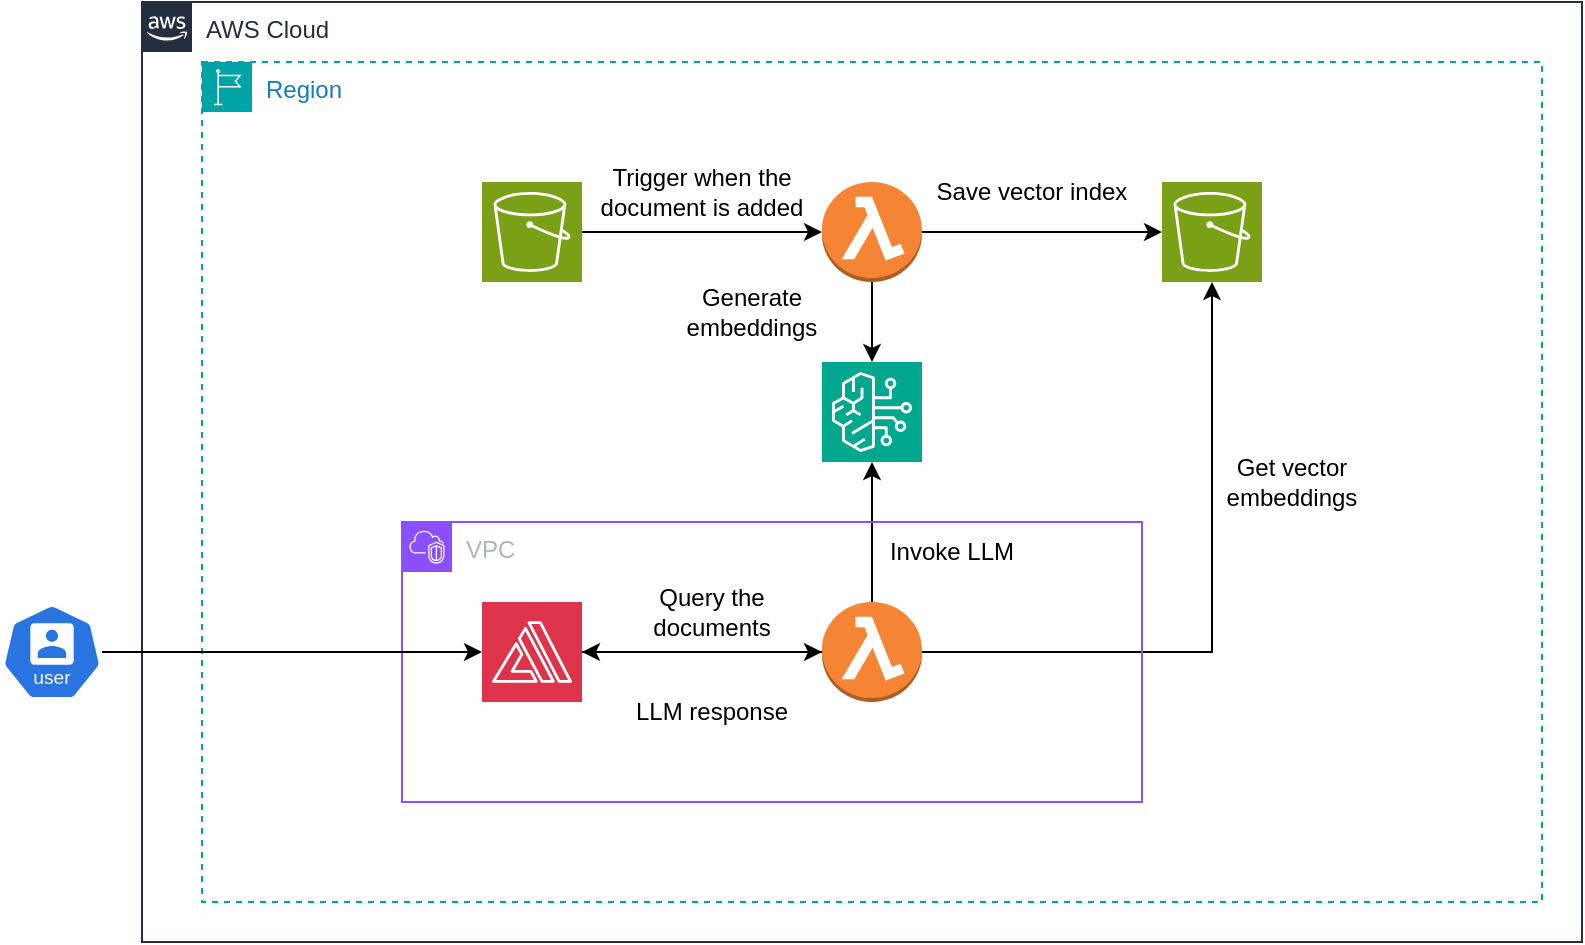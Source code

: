 <mxfile version="24.4.0" type="device">
  <diagram name="RAGBot" id="PySWI7dFrAsNCvFBGPsw">
    <mxGraphModel dx="954" dy="606" grid="1" gridSize="10" guides="1" tooltips="1" connect="1" arrows="1" fold="1" page="1" pageScale="1" pageWidth="850" pageHeight="1100" math="0" shadow="0">
      <root>
        <mxCell id="0" />
        <mxCell id="1" parent="0" />
        <mxCell id="IF9zBRpAFgyhNhvbQL1x-1" value="AWS Cloud" style="points=[[0,0],[0.25,0],[0.5,0],[0.75,0],[1,0],[1,0.25],[1,0.5],[1,0.75],[1,1],[0.75,1],[0.5,1],[0.25,1],[0,1],[0,0.75],[0,0.5],[0,0.25]];outlineConnect=0;gradientColor=none;html=1;whiteSpace=wrap;fontSize=12;fontStyle=0;container=1;pointerEvents=0;collapsible=0;recursiveResize=0;shape=mxgraph.aws4.group;grIcon=mxgraph.aws4.group_aws_cloud_alt;strokeColor=#232F3E;fillColor=none;verticalAlign=top;align=left;spacingLeft=30;fontColor=#232F3E;dashed=0;" vertex="1" parent="1">
          <mxGeometry x="90" y="40" width="720" height="470" as="geometry" />
        </mxCell>
        <mxCell id="IF9zBRpAFgyhNhvbQL1x-2" value="Region" style="points=[[0,0],[0.25,0],[0.5,0],[0.75,0],[1,0],[1,0.25],[1,0.5],[1,0.75],[1,1],[0.75,1],[0.5,1],[0.25,1],[0,1],[0,0.75],[0,0.5],[0,0.25]];outlineConnect=0;gradientColor=none;html=1;whiteSpace=wrap;fontSize=12;fontStyle=0;container=1;pointerEvents=0;collapsible=0;recursiveResize=0;shape=mxgraph.aws4.group;grIcon=mxgraph.aws4.group_region;strokeColor=#00A4A6;fillColor=none;verticalAlign=top;align=left;spacingLeft=30;fontColor=#147EBA;dashed=1;" vertex="1" parent="IF9zBRpAFgyhNhvbQL1x-1">
          <mxGeometry x="30" y="30" width="670" height="420" as="geometry" />
        </mxCell>
        <mxCell id="IF9zBRpAFgyhNhvbQL1x-4" value="" style="sketch=0;points=[[0,0,0],[0.25,0,0],[0.5,0,0],[0.75,0,0],[1,0,0],[0,1,0],[0.25,1,0],[0.5,1,0],[0.75,1,0],[1,1,0],[0,0.25,0],[0,0.5,0],[0,0.75,0],[1,0.25,0],[1,0.5,0],[1,0.75,0]];outlineConnect=0;fontColor=#232F3E;fillColor=#7AA116;strokeColor=#ffffff;dashed=0;verticalLabelPosition=bottom;verticalAlign=top;align=center;html=1;fontSize=12;fontStyle=0;aspect=fixed;shape=mxgraph.aws4.resourceIcon;resIcon=mxgraph.aws4.s3;" vertex="1" parent="IF9zBRpAFgyhNhvbQL1x-2">
          <mxGeometry x="140" y="60" width="50" height="50" as="geometry" />
        </mxCell>
        <mxCell id="IF9zBRpAFgyhNhvbQL1x-5" value="" style="outlineConnect=0;dashed=0;verticalLabelPosition=bottom;verticalAlign=top;align=center;html=1;shape=mxgraph.aws3.lambda_function;fillColor=#F58534;gradientColor=none;" vertex="1" parent="IF9zBRpAFgyhNhvbQL1x-2">
          <mxGeometry x="310" y="60" width="50" height="50" as="geometry" />
        </mxCell>
        <mxCell id="IF9zBRpAFgyhNhvbQL1x-6" value="" style="sketch=0;points=[[0,0,0],[0.25,0,0],[0.5,0,0],[0.75,0,0],[1,0,0],[0,1,0],[0.25,1,0],[0.5,1,0],[0.75,1,0],[1,1,0],[0,0.25,0],[0,0.5,0],[0,0.75,0],[1,0.25,0],[1,0.5,0],[1,0.75,0]];outlineConnect=0;fontColor=#232F3E;fillColor=#01A88D;strokeColor=#ffffff;dashed=0;verticalLabelPosition=bottom;verticalAlign=top;align=center;html=1;fontSize=12;fontStyle=0;aspect=fixed;shape=mxgraph.aws4.resourceIcon;resIcon=mxgraph.aws4.bedrock;" vertex="1" parent="IF9zBRpAFgyhNhvbQL1x-2">
          <mxGeometry x="310" y="150" width="50" height="50" as="geometry" />
        </mxCell>
        <mxCell id="IF9zBRpAFgyhNhvbQL1x-7" value="" style="sketch=0;points=[[0,0,0],[0.25,0,0],[0.5,0,0],[0.75,0,0],[1,0,0],[0,1,0],[0.25,1,0],[0.5,1,0],[0.75,1,0],[1,1,0],[0,0.25,0],[0,0.5,0],[0,0.75,0],[1,0.25,0],[1,0.5,0],[1,0.75,0]];outlineConnect=0;fontColor=#232F3E;fillColor=#7AA116;strokeColor=#ffffff;dashed=0;verticalLabelPosition=bottom;verticalAlign=top;align=center;html=1;fontSize=12;fontStyle=0;aspect=fixed;shape=mxgraph.aws4.resourceIcon;resIcon=mxgraph.aws4.s3;" vertex="1" parent="IF9zBRpAFgyhNhvbQL1x-2">
          <mxGeometry x="480" y="60" width="50" height="50" as="geometry" />
        </mxCell>
        <mxCell id="IF9zBRpAFgyhNhvbQL1x-8" style="edgeStyle=orthogonalEdgeStyle;rounded=0;orthogonalLoop=1;jettySize=auto;html=1;entryX=0;entryY=0.5;entryDx=0;entryDy=0;entryPerimeter=0;" edge="1" parent="IF9zBRpAFgyhNhvbQL1x-2" source="IF9zBRpAFgyhNhvbQL1x-4" target="IF9zBRpAFgyhNhvbQL1x-5">
          <mxGeometry relative="1" as="geometry" />
        </mxCell>
        <mxCell id="IF9zBRpAFgyhNhvbQL1x-9" style="edgeStyle=orthogonalEdgeStyle;rounded=0;orthogonalLoop=1;jettySize=auto;html=1;entryX=0;entryY=0.5;entryDx=0;entryDy=0;entryPerimeter=0;" edge="1" parent="IF9zBRpAFgyhNhvbQL1x-2" source="IF9zBRpAFgyhNhvbQL1x-5" target="IF9zBRpAFgyhNhvbQL1x-7">
          <mxGeometry relative="1" as="geometry" />
        </mxCell>
        <mxCell id="IF9zBRpAFgyhNhvbQL1x-10" style="edgeStyle=orthogonalEdgeStyle;rounded=0;orthogonalLoop=1;jettySize=auto;html=1;entryX=0.5;entryY=0;entryDx=0;entryDy=0;entryPerimeter=0;" edge="1" parent="IF9zBRpAFgyhNhvbQL1x-2" source="IF9zBRpAFgyhNhvbQL1x-5" target="IF9zBRpAFgyhNhvbQL1x-6">
          <mxGeometry relative="1" as="geometry" />
        </mxCell>
        <mxCell id="IF9zBRpAFgyhNhvbQL1x-13" value="" style="shape=image;verticalLabelPosition=bottom;labelBackgroundColor=default;verticalAlign=top;aspect=fixed;imageAspect=0;image=https://deepsense.ai/wp-content/uploads/2023/10/LangChain-announces-partnership-with-deepsense.jpeg;" vertex="1" parent="IF9zBRpAFgyhNhvbQL1x-2">
          <mxGeometry x="370" y="140" width="78.09" height="30" as="geometry" />
        </mxCell>
        <mxCell id="IF9zBRpAFgyhNhvbQL1x-18" style="edgeStyle=orthogonalEdgeStyle;rounded=0;orthogonalLoop=1;jettySize=auto;html=1;" edge="1" parent="IF9zBRpAFgyhNhvbQL1x-2" source="IF9zBRpAFgyhNhvbQL1x-14" target="IF9zBRpAFgyhNhvbQL1x-17">
          <mxGeometry relative="1" as="geometry" />
        </mxCell>
        <mxCell id="IF9zBRpAFgyhNhvbQL1x-14" value="" style="sketch=0;points=[[0,0,0],[0.25,0,0],[0.5,0,0],[0.75,0,0],[1,0,0],[0,1,0],[0.25,1,0],[0.5,1,0],[0.75,1,0],[1,1,0],[0,0.25,0],[0,0.5,0],[0,0.75,0],[1,0.25,0],[1,0.5,0],[1,0.75,0]];outlineConnect=0;fontColor=#232F3E;fillColor=#DD344C;strokeColor=#ffffff;dashed=0;verticalLabelPosition=bottom;verticalAlign=top;align=center;html=1;fontSize=12;fontStyle=0;aspect=fixed;shape=mxgraph.aws4.resourceIcon;resIcon=mxgraph.aws4.amplify;" vertex="1" parent="IF9zBRpAFgyhNhvbQL1x-2">
          <mxGeometry x="140" y="270" width="50" height="50" as="geometry" />
        </mxCell>
        <mxCell id="IF9zBRpAFgyhNhvbQL1x-19" style="edgeStyle=orthogonalEdgeStyle;rounded=0;orthogonalLoop=1;jettySize=auto;html=1;" edge="1" parent="IF9zBRpAFgyhNhvbQL1x-2" source="IF9zBRpAFgyhNhvbQL1x-17" target="IF9zBRpAFgyhNhvbQL1x-6">
          <mxGeometry relative="1" as="geometry" />
        </mxCell>
        <mxCell id="IF9zBRpAFgyhNhvbQL1x-17" value="" style="outlineConnect=0;dashed=0;verticalLabelPosition=bottom;verticalAlign=top;align=center;html=1;shape=mxgraph.aws3.lambda_function;fillColor=#F58534;gradientColor=none;" vertex="1" parent="IF9zBRpAFgyhNhvbQL1x-2">
          <mxGeometry x="310" y="270" width="50" height="50" as="geometry" />
        </mxCell>
        <mxCell id="IF9zBRpAFgyhNhvbQL1x-20" style="edgeStyle=orthogonalEdgeStyle;rounded=0;orthogonalLoop=1;jettySize=auto;html=1;entryX=0.5;entryY=1;entryDx=0;entryDy=0;entryPerimeter=0;" edge="1" parent="IF9zBRpAFgyhNhvbQL1x-2" source="IF9zBRpAFgyhNhvbQL1x-17" target="IF9zBRpAFgyhNhvbQL1x-7">
          <mxGeometry relative="1" as="geometry" />
        </mxCell>
        <mxCell id="IF9zBRpAFgyhNhvbQL1x-21" style="edgeStyle=orthogonalEdgeStyle;rounded=0;orthogonalLoop=1;jettySize=auto;html=1;entryX=1;entryY=0.5;entryDx=0;entryDy=0;entryPerimeter=0;" edge="1" parent="IF9zBRpAFgyhNhvbQL1x-2" source="IF9zBRpAFgyhNhvbQL1x-17" target="IF9zBRpAFgyhNhvbQL1x-14">
          <mxGeometry relative="1" as="geometry" />
        </mxCell>
        <mxCell id="IF9zBRpAFgyhNhvbQL1x-25" value="VPC" style="points=[[0,0],[0.25,0],[0.5,0],[0.75,0],[1,0],[1,0.25],[1,0.5],[1,0.75],[1,1],[0.75,1],[0.5,1],[0.25,1],[0,1],[0,0.75],[0,0.5],[0,0.25]];outlineConnect=0;gradientColor=none;html=1;whiteSpace=wrap;fontSize=12;fontStyle=0;container=1;pointerEvents=0;collapsible=0;recursiveResize=0;shape=mxgraph.aws4.group;grIcon=mxgraph.aws4.group_vpc2;strokeColor=#8C4FFF;fillColor=none;verticalAlign=top;align=left;spacingLeft=30;fontColor=#AAB7B8;dashed=0;" vertex="1" parent="IF9zBRpAFgyhNhvbQL1x-2">
          <mxGeometry x="100" y="230" width="370" height="140" as="geometry" />
        </mxCell>
        <mxCell id="IF9zBRpAFgyhNhvbQL1x-30" value="Query the documents" style="text;html=1;align=center;verticalAlign=middle;whiteSpace=wrap;rounded=0;" vertex="1" parent="IF9zBRpAFgyhNhvbQL1x-25">
          <mxGeometry x="100" y="30" width="110" height="30" as="geometry" />
        </mxCell>
        <mxCell id="IF9zBRpAFgyhNhvbQL1x-33" value="Invoke LLM" style="text;html=1;align=center;verticalAlign=middle;whiteSpace=wrap;rounded=0;" vertex="1" parent="IF9zBRpAFgyhNhvbQL1x-25">
          <mxGeometry x="220.0" width="110" height="30" as="geometry" />
        </mxCell>
        <mxCell id="IF9zBRpAFgyhNhvbQL1x-34" value="LLM response" style="text;html=1;align=center;verticalAlign=middle;whiteSpace=wrap;rounded=0;" vertex="1" parent="IF9zBRpAFgyhNhvbQL1x-25">
          <mxGeometry x="100" y="80" width="110" height="30" as="geometry" />
        </mxCell>
        <mxCell id="IF9zBRpAFgyhNhvbQL1x-26" value="Trigger when the document is added" style="text;html=1;align=center;verticalAlign=middle;whiteSpace=wrap;rounded=0;" vertex="1" parent="IF9zBRpAFgyhNhvbQL1x-2">
          <mxGeometry x="195" y="50" width="110" height="30" as="geometry" />
        </mxCell>
        <mxCell id="IF9zBRpAFgyhNhvbQL1x-27" value="Generate embeddings" style="text;html=1;align=center;verticalAlign=middle;whiteSpace=wrap;rounded=0;" vertex="1" parent="IF9zBRpAFgyhNhvbQL1x-2">
          <mxGeometry x="220" y="110" width="110" height="30" as="geometry" />
        </mxCell>
        <mxCell id="IF9zBRpAFgyhNhvbQL1x-28" value="Save vector index" style="text;html=1;align=center;verticalAlign=middle;whiteSpace=wrap;rounded=0;" vertex="1" parent="IF9zBRpAFgyhNhvbQL1x-2">
          <mxGeometry x="360" y="50" width="110" height="30" as="geometry" />
        </mxCell>
        <mxCell id="IF9zBRpAFgyhNhvbQL1x-29" value="" style="shape=image;verticalLabelPosition=bottom;labelBackgroundColor=default;verticalAlign=top;aspect=fixed;imageAspect=0;image=https://tws.twcc.ai/wp-content/uploads/2023/11/LLM-ICONS-05.png;" vertex="1" parent="IF9zBRpAFgyhNhvbQL1x-2">
          <mxGeometry x="380" y="180" width="30" height="30" as="geometry" />
        </mxCell>
        <mxCell id="IF9zBRpAFgyhNhvbQL1x-31" value="Get vector embeddings" style="text;html=1;align=center;verticalAlign=middle;whiteSpace=wrap;rounded=0;" vertex="1" parent="IF9zBRpAFgyhNhvbQL1x-2">
          <mxGeometry x="490" y="195" width="110" height="30" as="geometry" />
        </mxCell>
        <mxCell id="IF9zBRpAFgyhNhvbQL1x-22" value="" style="aspect=fixed;sketch=0;html=1;dashed=0;whitespace=wrap;verticalLabelPosition=bottom;verticalAlign=top;fillColor=#2875E2;strokeColor=#ffffff;points=[[0.005,0.63,0],[0.1,0.2,0],[0.9,0.2,0],[0.5,0,0],[0.995,0.63,0],[0.72,0.99,0],[0.5,1,0],[0.28,0.99,0]];shape=mxgraph.kubernetes.icon2;kubernetesLabel=1;prIcon=user" vertex="1" parent="1">
          <mxGeometry x="20" y="341" width="50" height="48" as="geometry" />
        </mxCell>
        <mxCell id="IF9zBRpAFgyhNhvbQL1x-23" style="edgeStyle=orthogonalEdgeStyle;rounded=0;orthogonalLoop=1;jettySize=auto;html=1;entryX=0;entryY=0.5;entryDx=0;entryDy=0;entryPerimeter=0;" edge="1" parent="1" source="IF9zBRpAFgyhNhvbQL1x-22" target="IF9zBRpAFgyhNhvbQL1x-14">
          <mxGeometry relative="1" as="geometry" />
        </mxCell>
      </root>
    </mxGraphModel>
  </diagram>
</mxfile>
